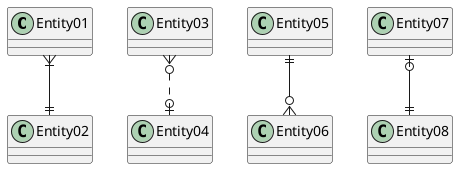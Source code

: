@startuml
Entity01 }|--|| Entity02
Entity03 }o..o| Entity04
Entity05 ||--o{ Entity06
Entity07 |o--|| Entity08
@enduml
